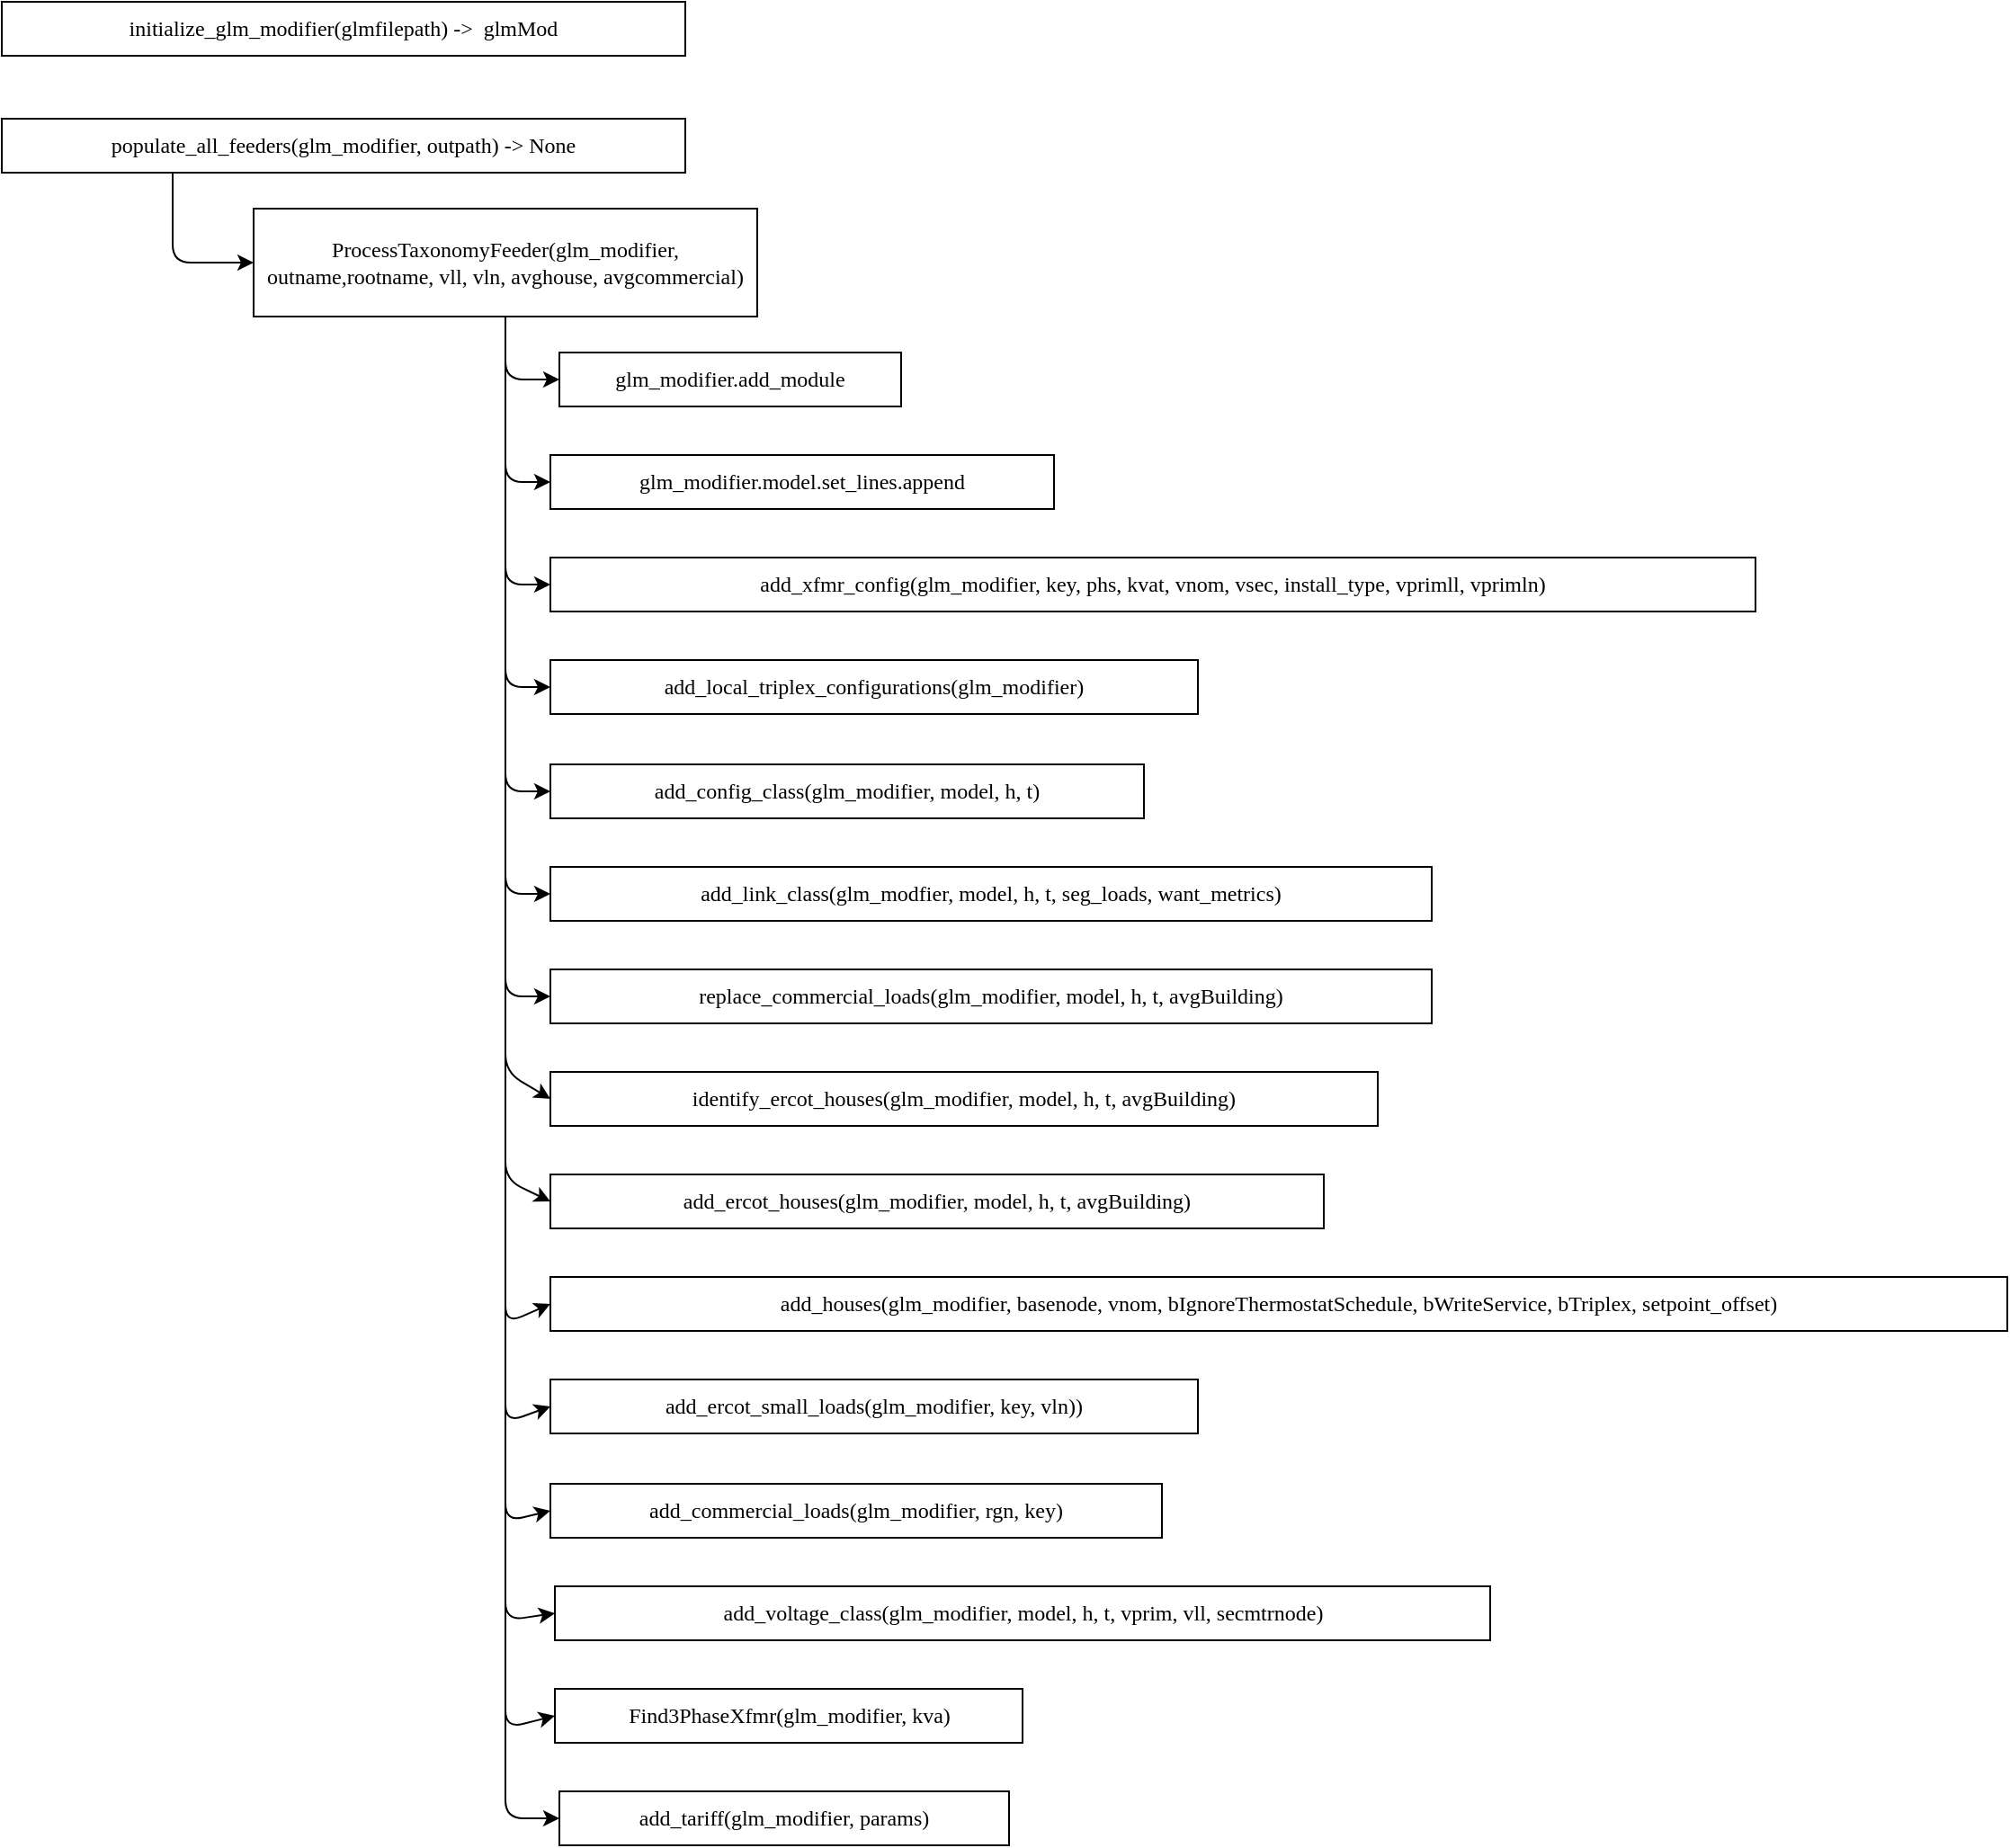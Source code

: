 <mxfile>
    <diagram id="4c3SyYko8eKxY3yuAuja" name="Page-1">
        <mxGraphModel dx="1145" dy="776" grid="1" gridSize="10" guides="1" tooltips="1" connect="1" arrows="1" fold="1" page="1" pageScale="1" pageWidth="850" pageHeight="1100" math="0" shadow="0">
            <root>
                <mxCell id="0"/>
                <mxCell id="1" parent="0"/>
                <mxCell id="2" value="&lt;font face=&quot;Lucida Console&quot;&gt;initialize_glm_modifier(glmfilepath) -&amp;gt;&amp;nbsp; glmMod&lt;/font&gt;" style="rounded=0;whiteSpace=wrap;html=1;" parent="1" vertex="1">
                    <mxGeometry x="20" y="45" width="380" height="30" as="geometry"/>
                </mxCell>
                <mxCell id="15" value="" style="edgeStyle=orthogonalEdgeStyle;html=1;fontFamily=Lucida Console;exitX=0.25;exitY=1;exitDx=0;exitDy=0;entryX=0;entryY=0.5;entryDx=0;entryDy=0;" parent="1" source="5" target="14" edge="1">
                    <mxGeometry relative="1" as="geometry"/>
                </mxCell>
                <mxCell id="5" value="&lt;font face=&quot;Lucida Console&quot;&gt;populate_all_feeders(glm_modifier, outpath) -&amp;gt; None&lt;/font&gt;" style="rounded=0;whiteSpace=wrap;html=1;" parent="1" vertex="1">
                    <mxGeometry x="20" y="110" width="380" height="30" as="geometry"/>
                </mxCell>
                <mxCell id="17" value="" style="edgeStyle=orthogonalEdgeStyle;html=1;fontFamily=Lucida Console;entryX=0;entryY=0.5;entryDx=0;entryDy=0;" parent="1" source="14" target="16" edge="1">
                    <mxGeometry relative="1" as="geometry"/>
                </mxCell>
                <mxCell id="22" style="edgeStyle=orthogonalEdgeStyle;html=1;exitX=0.5;exitY=1;exitDx=0;exitDy=0;entryX=0;entryY=0.5;entryDx=0;entryDy=0;fontFamily=Lucida Console;" parent="1" source="14" target="20" edge="1">
                    <mxGeometry relative="1" as="geometry"/>
                </mxCell>
                <mxCell id="25" value="" style="edgeStyle=orthogonalEdgeStyle;html=1;fontFamily=Lucida Console;entryX=0;entryY=0.5;entryDx=0;entryDy=0;" parent="1" source="14" target="24" edge="1">
                    <mxGeometry relative="1" as="geometry"/>
                </mxCell>
                <mxCell id="27" value="" style="edgeStyle=orthogonalEdgeStyle;html=1;fontFamily=Lucida Console;entryX=0;entryY=0.5;entryDx=0;entryDy=0;" parent="1" source="14" target="26" edge="1">
                    <mxGeometry relative="1" as="geometry"/>
                </mxCell>
                <mxCell id="29" value="" style="edgeStyle=orthogonalEdgeStyle;html=1;fontFamily=Lucida Console;entryX=0;entryY=0.5;entryDx=0;entryDy=0;" parent="1" source="14" target="28" edge="1">
                    <mxGeometry relative="1" as="geometry"/>
                </mxCell>
                <mxCell id="32" value="" style="edgeStyle=orthogonalEdgeStyle;html=1;fontFamily=Lucida Console;entryX=0;entryY=0.5;entryDx=0;entryDy=0;" parent="1" source="14" target="31" edge="1">
                    <mxGeometry relative="1" as="geometry">
                        <mxPoint x="360" y="540" as="targetPoint"/>
                    </mxGeometry>
                </mxCell>
                <mxCell id="34" value="" style="edgeStyle=orthogonalEdgeStyle;html=1;fontFamily=Lucida Console;entryX=0;entryY=0.5;entryDx=0;entryDy=0;" parent="1" source="14" target="33" edge="1">
                    <mxGeometry relative="1" as="geometry"/>
                </mxCell>
                <mxCell id="36" value="" style="edgeStyle=none;html=1;entryX=0;entryY=0.5;entryDx=0;entryDy=0;" edge="1" parent="1" source="14" target="35">
                    <mxGeometry relative="1" as="geometry">
                        <Array as="points">
                            <mxPoint x="300" y="640"/>
                        </Array>
                    </mxGeometry>
                </mxCell>
                <mxCell id="40" value="" style="edgeStyle=none;html=1;entryX=0;entryY=0.5;entryDx=0;entryDy=0;" edge="1" parent="1" source="14" target="39">
                    <mxGeometry relative="1" as="geometry">
                        <Array as="points">
                            <mxPoint x="300" y="700"/>
                        </Array>
                    </mxGeometry>
                </mxCell>
                <mxCell id="47" value="" style="edgeStyle=none;html=1;entryX=0;entryY=0.5;entryDx=0;entryDy=0;" edge="1" parent="1" source="14" target="46">
                    <mxGeometry relative="1" as="geometry">
                        <Array as="points">
                            <mxPoint x="300" y="780"/>
                        </Array>
                    </mxGeometry>
                </mxCell>
                <mxCell id="50" value="" style="edgeStyle=none;html=1;entryX=0;entryY=0.5;entryDx=0;entryDy=0;" edge="1" parent="1" source="14" target="49">
                    <mxGeometry relative="1" as="geometry">
                        <Array as="points">
                            <mxPoint x="300" y="835"/>
                        </Array>
                    </mxGeometry>
                </mxCell>
                <mxCell id="53" value="" style="edgeStyle=none;html=1;entryX=0;entryY=0.5;entryDx=0;entryDy=0;" edge="1" parent="1" source="14" target="52">
                    <mxGeometry relative="1" as="geometry">
                        <Array as="points">
                            <mxPoint x="300" y="890"/>
                        </Array>
                    </mxGeometry>
                </mxCell>
                <mxCell id="56" value="" style="edgeStyle=none;html=1;entryX=0;entryY=0.5;entryDx=0;entryDy=0;" edge="1" parent="1" source="14" target="55">
                    <mxGeometry relative="1" as="geometry">
                        <Array as="points">
                            <mxPoint x="300" y="945"/>
                        </Array>
                    </mxGeometry>
                </mxCell>
                <mxCell id="59" value="" style="edgeStyle=none;html=1;entryX=0;entryY=0.5;entryDx=0;entryDy=0;" edge="1" parent="1" source="14" target="58">
                    <mxGeometry relative="1" as="geometry">
                        <Array as="points">
                            <mxPoint x="300" y="1005"/>
                        </Array>
                    </mxGeometry>
                </mxCell>
                <mxCell id="61" value="" style="edgeStyle=none;html=1;entryX=0;entryY=0.5;entryDx=0;entryDy=0;" edge="1" parent="1" source="14" target="60">
                    <mxGeometry relative="1" as="geometry">
                        <Array as="points">
                            <mxPoint x="300" y="1055"/>
                        </Array>
                    </mxGeometry>
                </mxCell>
                <mxCell id="14" value="&lt;font face=&quot;Lucida Console&quot;&gt;ProcessTaxonomyFeeder(glm_modifier, outname,rootname, vll, vln, avghouse, avgcommercial)&lt;/font&gt;" style="whiteSpace=wrap;html=1;rounded=0;" parent="1" vertex="1">
                    <mxGeometry x="160" y="160" width="280" height="60" as="geometry"/>
                </mxCell>
                <mxCell id="16" value="&lt;font face=&quot;Lucida Console&quot;&gt;glm_modifier.add_module&lt;/font&gt;" style="whiteSpace=wrap;html=1;rounded=0;" parent="1" vertex="1">
                    <mxGeometry x="330" y="240" width="190" height="30" as="geometry"/>
                </mxCell>
                <mxCell id="20" value="&lt;font face=&quot;Lucida Console&quot;&gt;glm_modifier.model.set_lines.append&lt;/font&gt;" style="whiteSpace=wrap;html=1;rounded=0;" parent="1" vertex="1">
                    <mxGeometry x="325" y="297" width="280" height="30" as="geometry"/>
                </mxCell>
                <mxCell id="24" value="&lt;font face=&quot;Lucida Console&quot;&gt;add_xfmr_config(glm_modifier, key, phs, kvat, vnom, vsec, install_type, vprimll, vprimln)&lt;/font&gt;" style="whiteSpace=wrap;html=1;rounded=0;" parent="1" vertex="1">
                    <mxGeometry x="325" y="354" width="670" height="30" as="geometry"/>
                </mxCell>
                <mxCell id="26" value="&lt;font face=&quot;Lucida Console&quot;&gt;add_local_triplex_configurations(glm_modifier)&lt;/font&gt;" style="whiteSpace=wrap;html=1;rounded=0;" parent="1" vertex="1">
                    <mxGeometry x="325" y="411" width="360" height="30" as="geometry"/>
                </mxCell>
                <mxCell id="28" value="&lt;font face=&quot;Lucida Console&quot;&gt;add_config_class(glm_modifier, model, h, t)&lt;/font&gt;" style="whiteSpace=wrap;html=1;rounded=0;" parent="1" vertex="1">
                    <mxGeometry x="325" y="469" width="330" height="30" as="geometry"/>
                </mxCell>
                <mxCell id="31" value="&lt;font face=&quot;Lucida Console&quot;&gt;add_link_class(glm_modfier, model, h, t, seg_loads, want_metrics)&lt;/font&gt;" style="whiteSpace=wrap;html=1;rounded=0;" parent="1" vertex="1">
                    <mxGeometry x="325" y="526" width="490" height="30" as="geometry"/>
                </mxCell>
                <mxCell id="33" value="&lt;font face=&quot;Lucida Console&quot;&gt;replace_commercial_loads(glm_modifier, model, h, t, avgBuilding)&lt;/font&gt;" style="whiteSpace=wrap;html=1;rounded=0;" parent="1" vertex="1">
                    <mxGeometry x="325" y="583" width="490" height="30" as="geometry"/>
                </mxCell>
                <mxCell id="35" value="&lt;font face=&quot;Lucida Console&quot;&gt;identify_ercot_houses(glm_modifier, model, h, t, avgBuilding)&lt;/font&gt;" style="whiteSpace=wrap;html=1;rounded=0;" vertex="1" parent="1">
                    <mxGeometry x="325" y="640" width="460" height="30" as="geometry"/>
                </mxCell>
                <mxCell id="39" value="&lt;font face=&quot;Lucida Console&quot;&gt;add_ercot_houses(glm_modifier, model, h, t, avgBuilding)&lt;/font&gt;" style="whiteSpace=wrap;html=1;rounded=0;" vertex="1" parent="1">
                    <mxGeometry x="325" y="697" width="430" height="30" as="geometry"/>
                </mxCell>
                <mxCell id="46" value="&lt;font face=&quot;Lucida Console&quot;&gt;add_houses(glm_modifier, basenode, vnom, bIgnoreThermostatSchedule, bWriteService, bTriplex, setpoint_offset)&lt;/font&gt;" style="whiteSpace=wrap;html=1;rounded=0;" vertex="1" parent="1">
                    <mxGeometry x="325" y="754" width="810" height="30" as="geometry"/>
                </mxCell>
                <mxCell id="49" value="&lt;font face=&quot;Lucida Console&quot;&gt;add_ercot_small_loads(glm_modifier, key, vln))&lt;/font&gt;" style="whiteSpace=wrap;html=1;rounded=0;" vertex="1" parent="1">
                    <mxGeometry x="325" y="811" width="360" height="30" as="geometry"/>
                </mxCell>
                <mxCell id="52" value="&lt;font face=&quot;Lucida Console&quot;&gt;add_commercial_loads(glm_modifier, rgn, key)&lt;/font&gt;" style="whiteSpace=wrap;html=1;rounded=0;" vertex="1" parent="1">
                    <mxGeometry x="325" y="869" width="340" height="30" as="geometry"/>
                </mxCell>
                <mxCell id="55" value="&lt;font face=&quot;Lucida Console&quot;&gt;add_voltage_class(glm_modifier, model, h, t, vprim, vll, secmtrnode)&lt;/font&gt;" style="whiteSpace=wrap;html=1;rounded=0;" vertex="1" parent="1">
                    <mxGeometry x="327.5" y="926" width="520" height="30" as="geometry"/>
                </mxCell>
                <mxCell id="58" value="&lt;font face=&quot;Lucida Console&quot;&gt;Find3PhaseXfmr(glm_modifier, kva)&lt;/font&gt;" style="whiteSpace=wrap;html=1;rounded=0;" vertex="1" parent="1">
                    <mxGeometry x="327.5" y="983" width="260" height="30" as="geometry"/>
                </mxCell>
                <mxCell id="60" value="&lt;font face=&quot;Lucida Console&quot;&gt;add_tariff(glm_modifier, params)&lt;/font&gt;" style="whiteSpace=wrap;html=1;rounded=0;" vertex="1" parent="1">
                    <mxGeometry x="330" y="1040" width="250" height="30" as="geometry"/>
                </mxCell>
            </root>
        </mxGraphModel>
    </diagram>
</mxfile>